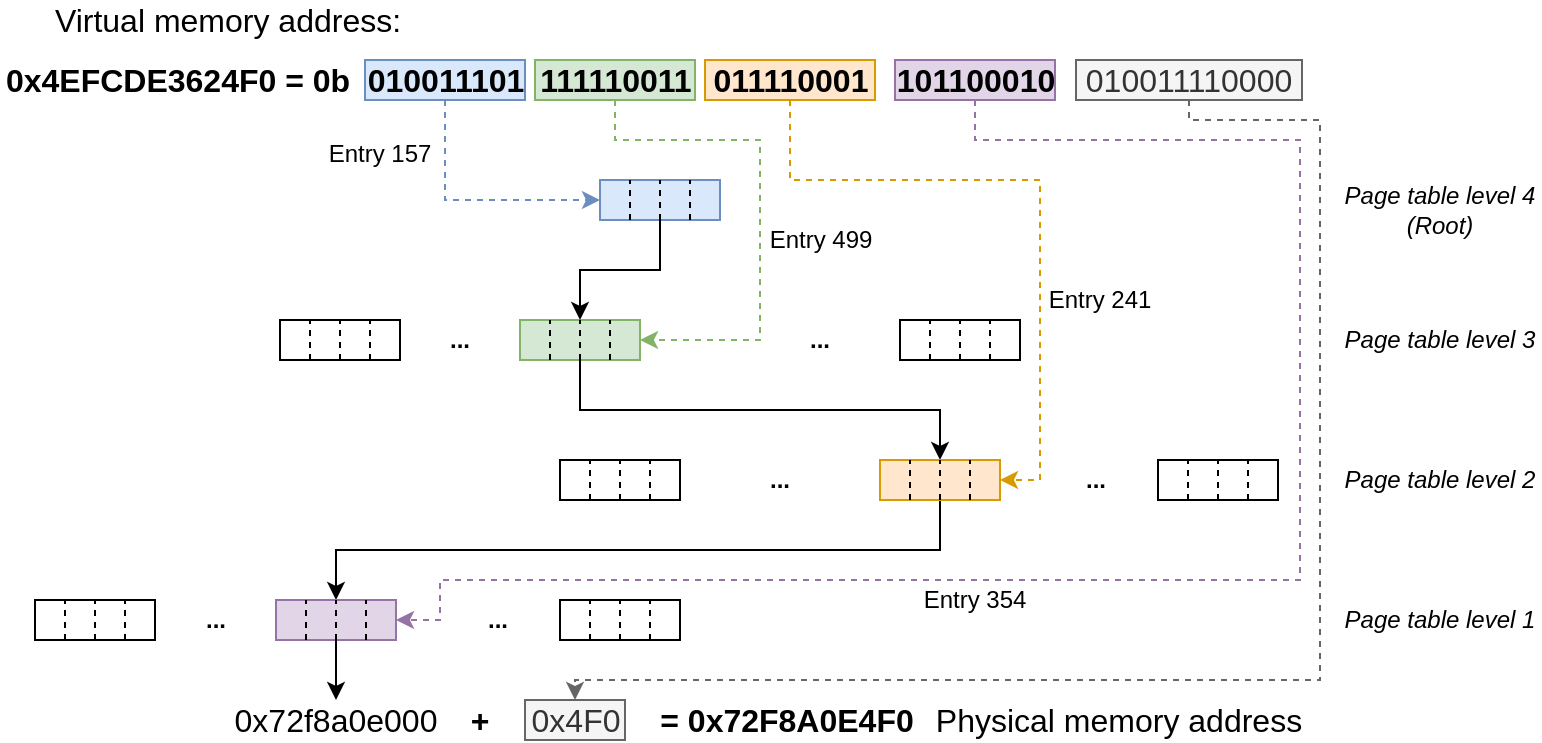 <mxfile version="10.5.9" type="device"><diagram id="s8Pf0qZAr0RRcgSef-hw" name="Page-1"><mxGraphModel dx="1078" dy="855" grid="1" gridSize="10" guides="1" tooltips="1" connect="1" arrows="1" fold="1" page="1" pageScale="1" pageWidth="827" pageHeight="1169" math="0" shadow="0"><root><mxCell id="0"/><mxCell id="1" parent="0"/><mxCell id="VoYvitfJafXfBV0O4sF7-11" value="" style="group;fillColor=#dae8fc;strokeColor=none;perimeterSpacing=2;" vertex="1" connectable="0" parent="1"><mxGeometry x="300" y="170" width="60" height="20" as="geometry"/></mxCell><mxCell id="VoYvitfJafXfBV0O4sF7-1" value="" style="rounded=0;whiteSpace=wrap;html=1;fillColor=#dae8fc;strokeColor=#6c8ebf;" vertex="1" parent="VoYvitfJafXfBV0O4sF7-11"><mxGeometry width="60" height="20" as="geometry"/></mxCell><mxCell id="VoYvitfJafXfBV0O4sF7-4" value="" style="endArrow=none;dashed=1;html=1;strokeColor=#000000;entryX=0.25;entryY=0;entryDx=0;entryDy=0;exitX=0.25;exitY=1;exitDx=0;exitDy=0;" edge="1" parent="VoYvitfJafXfBV0O4sF7-11" source="VoYvitfJafXfBV0O4sF7-1" target="VoYvitfJafXfBV0O4sF7-1"><mxGeometry width="50" height="50" relative="1" as="geometry"><mxPoint y="110" as="sourcePoint"/><mxPoint x="50" y="60" as="targetPoint"/></mxGeometry></mxCell><mxCell id="VoYvitfJafXfBV0O4sF7-5" value="" style="endArrow=none;dashed=1;html=1;strokeColor=#000000;entryX=0.5;entryY=0;entryDx=0;entryDy=0;exitX=0.5;exitY=1;exitDx=0;exitDy=0;" edge="1" parent="VoYvitfJafXfBV0O4sF7-11" source="VoYvitfJafXfBV0O4sF7-1" target="VoYvitfJafXfBV0O4sF7-1"><mxGeometry width="50" height="50" relative="1" as="geometry"><mxPoint x="30" y="20" as="sourcePoint"/><mxPoint x="25" y="10" as="targetPoint"/></mxGeometry></mxCell><mxCell id="VoYvitfJafXfBV0O4sF7-6" value="" style="endArrow=none;dashed=1;html=1;strokeColor=#000000;entryX=0.75;entryY=0;entryDx=0;entryDy=0;exitX=0.75;exitY=1;exitDx=0;exitDy=0;" edge="1" parent="VoYvitfJafXfBV0O4sF7-11" source="VoYvitfJafXfBV0O4sF7-1" target="VoYvitfJafXfBV0O4sF7-1"><mxGeometry width="50" height="50" relative="1" as="geometry"><mxPoint x="35" y="40" as="sourcePoint"/><mxPoint x="35" y="20" as="targetPoint"/></mxGeometry></mxCell><mxCell id="VoYvitfJafXfBV0O4sF7-12" value="" style="group" vertex="1" connectable="0" parent="1"><mxGeometry x="140" y="240" width="60" height="20" as="geometry"/></mxCell><mxCell id="VoYvitfJafXfBV0O4sF7-13" value="" style="rounded=0;whiteSpace=wrap;html=1;" vertex="1" parent="VoYvitfJafXfBV0O4sF7-12"><mxGeometry width="60" height="20" as="geometry"/></mxCell><mxCell id="VoYvitfJafXfBV0O4sF7-14" value="" style="endArrow=none;dashed=1;html=1;strokeColor=#000000;entryX=0.25;entryY=0;entryDx=0;entryDy=0;exitX=0.25;exitY=1;exitDx=0;exitDy=0;" edge="1" parent="VoYvitfJafXfBV0O4sF7-12" source="VoYvitfJafXfBV0O4sF7-13" target="VoYvitfJafXfBV0O4sF7-13"><mxGeometry width="50" height="50" relative="1" as="geometry"><mxPoint y="110" as="sourcePoint"/><mxPoint x="50" y="60" as="targetPoint"/></mxGeometry></mxCell><mxCell id="VoYvitfJafXfBV0O4sF7-15" value="" style="endArrow=none;dashed=1;html=1;strokeColor=#000000;entryX=0.5;entryY=0;entryDx=0;entryDy=0;exitX=0.5;exitY=1;exitDx=0;exitDy=0;" edge="1" parent="VoYvitfJafXfBV0O4sF7-12" source="VoYvitfJafXfBV0O4sF7-13" target="VoYvitfJafXfBV0O4sF7-13"><mxGeometry width="50" height="50" relative="1" as="geometry"><mxPoint x="30" y="20" as="sourcePoint"/><mxPoint x="25" y="10" as="targetPoint"/></mxGeometry></mxCell><mxCell id="VoYvitfJafXfBV0O4sF7-16" value="" style="endArrow=none;dashed=1;html=1;strokeColor=#000000;entryX=0.75;entryY=0;entryDx=0;entryDy=0;exitX=0.75;exitY=1;exitDx=0;exitDy=0;" edge="1" parent="VoYvitfJafXfBV0O4sF7-12" source="VoYvitfJafXfBV0O4sF7-13" target="VoYvitfJafXfBV0O4sF7-13"><mxGeometry width="50" height="50" relative="1" as="geometry"><mxPoint x="35" y="40" as="sourcePoint"/><mxPoint x="35" y="20" as="targetPoint"/></mxGeometry></mxCell><mxCell id="VoYvitfJafXfBV0O4sF7-17" value="" style="group;fillColor=#d5e8d4;strokeColor=#82b366;" vertex="1" connectable="0" parent="1"><mxGeometry x="260" y="240" width="60" height="20" as="geometry"/></mxCell><mxCell id="VoYvitfJafXfBV0O4sF7-18" value="" style="rounded=0;whiteSpace=wrap;html=1;fillColor=#d5e8d4;strokeColor=#82b366;" vertex="1" parent="VoYvitfJafXfBV0O4sF7-17"><mxGeometry width="60" height="20" as="geometry"/></mxCell><mxCell id="VoYvitfJafXfBV0O4sF7-19" value="" style="endArrow=none;dashed=1;html=1;strokeColor=#000000;entryX=0.25;entryY=0;entryDx=0;entryDy=0;exitX=0.25;exitY=1;exitDx=0;exitDy=0;" edge="1" parent="VoYvitfJafXfBV0O4sF7-17" source="VoYvitfJafXfBV0O4sF7-18" target="VoYvitfJafXfBV0O4sF7-18"><mxGeometry width="50" height="50" relative="1" as="geometry"><mxPoint y="110" as="sourcePoint"/><mxPoint x="50" y="60" as="targetPoint"/></mxGeometry></mxCell><mxCell id="VoYvitfJafXfBV0O4sF7-20" value="" style="endArrow=none;dashed=1;html=1;strokeColor=#000000;entryX=0.5;entryY=0;entryDx=0;entryDy=0;exitX=0.5;exitY=1;exitDx=0;exitDy=0;" edge="1" parent="VoYvitfJafXfBV0O4sF7-17" source="VoYvitfJafXfBV0O4sF7-18" target="VoYvitfJafXfBV0O4sF7-18"><mxGeometry width="50" height="50" relative="1" as="geometry"><mxPoint x="30" y="20" as="sourcePoint"/><mxPoint x="25" y="10" as="targetPoint"/></mxGeometry></mxCell><mxCell id="VoYvitfJafXfBV0O4sF7-21" value="" style="endArrow=none;dashed=1;html=1;strokeColor=#000000;entryX=0.75;entryY=0;entryDx=0;entryDy=0;exitX=0.75;exitY=1;exitDx=0;exitDy=0;" edge="1" parent="VoYvitfJafXfBV0O4sF7-17" source="VoYvitfJafXfBV0O4sF7-18" target="VoYvitfJafXfBV0O4sF7-18"><mxGeometry width="50" height="50" relative="1" as="geometry"><mxPoint x="35" y="40" as="sourcePoint"/><mxPoint x="35" y="20" as="targetPoint"/></mxGeometry></mxCell><mxCell id="VoYvitfJafXfBV0O4sF7-27" value="" style="group" vertex="1" connectable="0" parent="1"><mxGeometry x="450" y="240" width="60" height="20" as="geometry"/></mxCell><mxCell id="VoYvitfJafXfBV0O4sF7-28" value="" style="rounded=0;whiteSpace=wrap;html=1;" vertex="1" parent="VoYvitfJafXfBV0O4sF7-27"><mxGeometry width="60" height="20" as="geometry"/></mxCell><mxCell id="VoYvitfJafXfBV0O4sF7-29" value="" style="endArrow=none;dashed=1;html=1;strokeColor=#000000;entryX=0.25;entryY=0;entryDx=0;entryDy=0;exitX=0.25;exitY=1;exitDx=0;exitDy=0;" edge="1" parent="VoYvitfJafXfBV0O4sF7-27" source="VoYvitfJafXfBV0O4sF7-28" target="VoYvitfJafXfBV0O4sF7-28"><mxGeometry width="50" height="50" relative="1" as="geometry"><mxPoint y="110" as="sourcePoint"/><mxPoint x="50" y="60" as="targetPoint"/></mxGeometry></mxCell><mxCell id="VoYvitfJafXfBV0O4sF7-30" value="" style="endArrow=none;dashed=1;html=1;strokeColor=#000000;entryX=0.5;entryY=0;entryDx=0;entryDy=0;exitX=0.5;exitY=1;exitDx=0;exitDy=0;" edge="1" parent="VoYvitfJafXfBV0O4sF7-27" source="VoYvitfJafXfBV0O4sF7-28" target="VoYvitfJafXfBV0O4sF7-28"><mxGeometry width="50" height="50" relative="1" as="geometry"><mxPoint x="30" y="20" as="sourcePoint"/><mxPoint x="25" y="10" as="targetPoint"/></mxGeometry></mxCell><mxCell id="VoYvitfJafXfBV0O4sF7-31" value="" style="endArrow=none;dashed=1;html=1;strokeColor=#000000;entryX=0.75;entryY=0;entryDx=0;entryDy=0;exitX=0.75;exitY=1;exitDx=0;exitDy=0;" edge="1" parent="VoYvitfJafXfBV0O4sF7-27" source="VoYvitfJafXfBV0O4sF7-28" target="VoYvitfJafXfBV0O4sF7-28"><mxGeometry width="50" height="50" relative="1" as="geometry"><mxPoint x="35" y="40" as="sourcePoint"/><mxPoint x="35" y="20" as="targetPoint"/></mxGeometry></mxCell><mxCell id="VoYvitfJafXfBV0O4sF7-32" value="..." style="text;html=1;strokeColor=none;fillColor=none;align=center;verticalAlign=middle;whiteSpace=wrap;rounded=0;fontStyle=1" vertex="1" parent="1"><mxGeometry x="390" y="240" width="40" height="20" as="geometry"/></mxCell><mxCell id="VoYvitfJafXfBV0O4sF7-35" style="edgeStyle=orthogonalEdgeStyle;rounded=0;orthogonalLoop=1;jettySize=auto;html=1;exitX=0.5;exitY=1;exitDx=0;exitDy=0;entryX=0.5;entryY=0;entryDx=0;entryDy=0;strokeColor=#000000;" edge="1" parent="1" source="VoYvitfJafXfBV0O4sF7-1" target="VoYvitfJafXfBV0O4sF7-18"><mxGeometry relative="1" as="geometry"/></mxCell><mxCell id="VoYvitfJafXfBV0O4sF7-36" value="0x4EFCDE3624F0 = 0b" style="text;html=1;strokeColor=none;fillColor=none;align=center;verticalAlign=middle;whiteSpace=wrap;rounded=0;fontStyle=1;fontFamily=Helvetica;fontSize=16;" vertex="1" parent="1"><mxGeometry y="110" width="178" height="20" as="geometry"/></mxCell><mxCell id="VoYvitfJafXfBV0O4sF7-37" value="&lt;span&gt;010011101&lt;/span&gt;" style="text;html=1;strokeColor=#6c8ebf;fillColor=#dae8fc;align=center;verticalAlign=middle;whiteSpace=wrap;rounded=0;fontSize=16;fontStyle=1" vertex="1" parent="1"><mxGeometry x="182.5" y="110" width="80" height="20" as="geometry"/></mxCell><mxCell id="VoYvitfJafXfBV0O4sF7-135" style="edgeStyle=orthogonalEdgeStyle;rounded=0;orthogonalLoop=1;jettySize=auto;html=1;exitX=0.5;exitY=1;exitDx=0;exitDy=0;entryX=1;entryY=0.5;entryDx=0;entryDy=0;dashed=1;fontFamily=Helvetica;fontSize=12;fillColor=#d5e8d4;strokeColor=#82b366;" edge="1" parent="1" source="VoYvitfJafXfBV0O4sF7-38" target="VoYvitfJafXfBV0O4sF7-18"><mxGeometry relative="1" as="geometry"><Array as="points"><mxPoint x="308" y="150"/><mxPoint x="380" y="150"/><mxPoint x="380" y="250"/></Array></mxGeometry></mxCell><mxCell id="VoYvitfJafXfBV0O4sF7-38" value="&lt;span&gt;111110011&lt;/span&gt;" style="text;html=1;strokeColor=#82b366;fillColor=#d5e8d4;align=center;verticalAlign=middle;whiteSpace=wrap;rounded=0;fontFamily=Helvetica;fontSize=16;fontStyle=1" vertex="1" parent="1"><mxGeometry x="267.5" y="110" width="80" height="20" as="geometry"/></mxCell><mxCell id="VoYvitfJafXfBV0O4sF7-39" value="&lt;span&gt;011110001&lt;/span&gt;" style="text;html=1;strokeColor=#d79b00;fillColor=#ffe6cc;align=center;verticalAlign=middle;whiteSpace=wrap;rounded=0;fontFamily=Helvetica;fontSize=16;fontStyle=1" vertex="1" parent="1"><mxGeometry x="352.5" y="110" width="85" height="20" as="geometry"/></mxCell><mxCell id="VoYvitfJafXfBV0O4sF7-136" style="edgeStyle=orthogonalEdgeStyle;rounded=0;orthogonalLoop=1;jettySize=auto;html=1;exitX=0.5;exitY=1;exitDx=0;exitDy=0;entryX=1;entryY=0.5;entryDx=0;entryDy=0;dashed=1;strokeColor=#9673a6;fontFamily=Helvetica;fontSize=12;fillColor=#e1d5e7;" edge="1" parent="1" source="VoYvitfJafXfBV0O4sF7-40" target="VoYvitfJafXfBV0O4sF7-108"><mxGeometry relative="1" as="geometry"><Array as="points"><mxPoint x="488" y="150"/><mxPoint x="650" y="150"/><mxPoint x="650" y="370"/><mxPoint x="220" y="370"/><mxPoint x="220" y="390"/></Array></mxGeometry></mxCell><mxCell id="VoYvitfJafXfBV0O4sF7-40" value="&lt;span&gt;101100010&lt;/span&gt;" style="text;html=1;strokeColor=#9673a6;fillColor=#e1d5e7;align=center;verticalAlign=middle;whiteSpace=wrap;rounded=0;fontFamily=Helvetica;fontSize=16;fontStyle=1" vertex="1" parent="1"><mxGeometry x="447.5" y="110" width="80" height="20" as="geometry"/></mxCell><mxCell id="VoYvitfJafXfBV0O4sF7-142" style="edgeStyle=orthogonalEdgeStyle;rounded=0;orthogonalLoop=1;jettySize=auto;html=1;exitX=0.5;exitY=1;exitDx=0;exitDy=0;entryX=0.5;entryY=0;entryDx=0;entryDy=0;strokeColor=#666666;fontFamily=Helvetica;fontSize=16;dashed=1;fillColor=#f5f5f5;" edge="1" parent="1" source="VoYvitfJafXfBV0O4sF7-41" target="VoYvitfJafXfBV0O4sF7-141"><mxGeometry relative="1" as="geometry"><Array as="points"><mxPoint x="595" y="140"/><mxPoint x="660" y="140"/><mxPoint x="660" y="420"/><mxPoint x="288" y="420"/></Array></mxGeometry></mxCell><mxCell id="VoYvitfJafXfBV0O4sF7-41" value="&lt;span&gt;010011110000&lt;/span&gt;" style="text;html=1;strokeColor=#666666;fillColor=#f5f5f5;align=center;verticalAlign=middle;whiteSpace=wrap;rounded=0;fontFamily=Helvetica;fontSize=16;fontColor=#333333;" vertex="1" parent="1"><mxGeometry x="538" y="110" width="113" height="20" as="geometry"/></mxCell><mxCell id="VoYvitfJafXfBV0O4sF7-45" style="edgeStyle=orthogonalEdgeStyle;rounded=0;orthogonalLoop=1;jettySize=auto;html=1;exitX=0.5;exitY=1;exitDx=0;exitDy=0;entryX=0;entryY=0.5;entryDx=0;entryDy=0;strokeColor=#6c8ebf;fontFamily=Helvetica;fontSize=12;dashed=1;fillColor=#dae8fc;" edge="1" parent="1" source="VoYvitfJafXfBV0O4sF7-37" target="VoYvitfJafXfBV0O4sF7-1"><mxGeometry relative="1" as="geometry"><mxPoint x="223" y="151" as="sourcePoint"/><Array as="points"><mxPoint x="223" y="180"/></Array></mxGeometry></mxCell><mxCell id="VoYvitfJafXfBV0O4sF7-44" value="Entry 157" style="text;html=1;strokeColor=none;fillColor=none;align=center;verticalAlign=middle;whiteSpace=wrap;rounded=0;fontFamily=Helvetica;fontSize=12;" vertex="1" parent="1"><mxGeometry x="160" y="147" width="60" height="20" as="geometry"/></mxCell><mxCell id="VoYvitfJafXfBV0O4sF7-62" value="" style="group" vertex="1" connectable="0" parent="1"><mxGeometry x="280" y="310" width="60" height="20" as="geometry"/></mxCell><mxCell id="VoYvitfJafXfBV0O4sF7-56" value="" style="group" vertex="1" connectable="0" parent="VoYvitfJafXfBV0O4sF7-62"><mxGeometry width="60" height="20" as="geometry"/></mxCell><mxCell id="VoYvitfJafXfBV0O4sF7-57" value="" style="rounded=0;whiteSpace=wrap;html=1;" vertex="1" parent="VoYvitfJafXfBV0O4sF7-56"><mxGeometry width="60" height="20" as="geometry"/></mxCell><mxCell id="VoYvitfJafXfBV0O4sF7-58" value="" style="endArrow=none;dashed=1;html=1;strokeColor=#000000;entryX=0.25;entryY=0;entryDx=0;entryDy=0;exitX=0.25;exitY=1;exitDx=0;exitDy=0;" edge="1" parent="VoYvitfJafXfBV0O4sF7-56" source="VoYvitfJafXfBV0O4sF7-57" target="VoYvitfJafXfBV0O4sF7-57"><mxGeometry width="50" height="50" relative="1" as="geometry"><mxPoint y="110" as="sourcePoint"/><mxPoint x="50" y="60" as="targetPoint"/></mxGeometry></mxCell><mxCell id="VoYvitfJafXfBV0O4sF7-59" value="" style="endArrow=none;dashed=1;html=1;strokeColor=#000000;entryX=0.5;entryY=0;entryDx=0;entryDy=0;exitX=0.5;exitY=1;exitDx=0;exitDy=0;" edge="1" parent="VoYvitfJafXfBV0O4sF7-56" source="VoYvitfJafXfBV0O4sF7-57" target="VoYvitfJafXfBV0O4sF7-57"><mxGeometry width="50" height="50" relative="1" as="geometry"><mxPoint x="30" y="20" as="sourcePoint"/><mxPoint x="25" y="10" as="targetPoint"/></mxGeometry></mxCell><mxCell id="VoYvitfJafXfBV0O4sF7-60" value="" style="endArrow=none;dashed=1;html=1;strokeColor=#000000;entryX=0.75;entryY=0;entryDx=0;entryDy=0;exitX=0.75;exitY=1;exitDx=0;exitDy=0;" edge="1" parent="VoYvitfJafXfBV0O4sF7-56" source="VoYvitfJafXfBV0O4sF7-57" target="VoYvitfJafXfBV0O4sF7-57"><mxGeometry width="50" height="50" relative="1" as="geometry"><mxPoint x="35" y="40" as="sourcePoint"/><mxPoint x="35" y="20" as="targetPoint"/></mxGeometry></mxCell><mxCell id="VoYvitfJafXfBV0O4sF7-75" value="..." style="text;html=1;strokeColor=none;fillColor=none;align=center;verticalAlign=middle;whiteSpace=wrap;rounded=0;fontStyle=1" vertex="1" parent="1"><mxGeometry x="370" y="310" width="40" height="20" as="geometry"/></mxCell><mxCell id="VoYvitfJafXfBV0O4sF7-76" value="" style="group" vertex="1" connectable="0" parent="1"><mxGeometry x="579" y="310" width="60" height="20" as="geometry"/></mxCell><mxCell id="VoYvitfJafXfBV0O4sF7-77" value="" style="rounded=0;whiteSpace=wrap;html=1;" vertex="1" parent="VoYvitfJafXfBV0O4sF7-76"><mxGeometry width="60" height="20" as="geometry"/></mxCell><mxCell id="VoYvitfJafXfBV0O4sF7-78" value="" style="endArrow=none;dashed=1;html=1;strokeColor=#000000;entryX=0.25;entryY=0;entryDx=0;entryDy=0;exitX=0.25;exitY=1;exitDx=0;exitDy=0;" edge="1" parent="VoYvitfJafXfBV0O4sF7-76" source="VoYvitfJafXfBV0O4sF7-77" target="VoYvitfJafXfBV0O4sF7-77"><mxGeometry width="50" height="50" relative="1" as="geometry"><mxPoint y="110" as="sourcePoint"/><mxPoint x="50" y="60" as="targetPoint"/></mxGeometry></mxCell><mxCell id="VoYvitfJafXfBV0O4sF7-79" value="" style="endArrow=none;dashed=1;html=1;strokeColor=#000000;entryX=0.5;entryY=0;entryDx=0;entryDy=0;exitX=0.5;exitY=1;exitDx=0;exitDy=0;" edge="1" parent="VoYvitfJafXfBV0O4sF7-76" source="VoYvitfJafXfBV0O4sF7-77" target="VoYvitfJafXfBV0O4sF7-77"><mxGeometry width="50" height="50" relative="1" as="geometry"><mxPoint x="30" y="20" as="sourcePoint"/><mxPoint x="25" y="10" as="targetPoint"/></mxGeometry></mxCell><mxCell id="VoYvitfJafXfBV0O4sF7-80" value="" style="endArrow=none;dashed=1;html=1;strokeColor=#000000;entryX=0.75;entryY=0;entryDx=0;entryDy=0;exitX=0.75;exitY=1;exitDx=0;exitDy=0;" edge="1" parent="VoYvitfJafXfBV0O4sF7-76" source="VoYvitfJafXfBV0O4sF7-77" target="VoYvitfJafXfBV0O4sF7-77"><mxGeometry width="50" height="50" relative="1" as="geometry"><mxPoint x="35" y="40" as="sourcePoint"/><mxPoint x="35" y="20" as="targetPoint"/></mxGeometry></mxCell><mxCell id="VoYvitfJafXfBV0O4sF7-81" style="edgeStyle=orthogonalEdgeStyle;rounded=0;orthogonalLoop=1;jettySize=auto;html=1;exitX=0.5;exitY=1;exitDx=0;exitDy=0;entryX=0.5;entryY=0;entryDx=0;entryDy=0;strokeColor=#000000;fontFamily=Helvetica;fontSize=12;" edge="1" parent="1" source="VoYvitfJafXfBV0O4sF7-18" target="VoYvitfJafXfBV0O4sF7-71"><mxGeometry relative="1" as="geometry"/></mxCell><mxCell id="VoYvitfJafXfBV0O4sF7-84" value="..." style="text;html=1;strokeColor=none;fillColor=none;align=center;verticalAlign=middle;whiteSpace=wrap;rounded=0;fontStyle=1" vertex="1" parent="1"><mxGeometry x="210" y="240" width="40" height="20" as="geometry"/></mxCell><mxCell id="VoYvitfJafXfBV0O4sF7-87" value="Entry 499" style="text;html=1;strokeColor=none;fillColor=none;align=center;verticalAlign=middle;whiteSpace=wrap;rounded=0;fontFamily=Helvetica;fontSize=12;" vertex="1" parent="1"><mxGeometry x="382.5" y="190" width="55" height="20" as="geometry"/></mxCell><mxCell id="VoYvitfJafXfBV0O4sF7-88" style="edgeStyle=orthogonalEdgeStyle;rounded=0;orthogonalLoop=1;jettySize=auto;html=1;exitX=0.5;exitY=1;exitDx=0;exitDy=0;strokeColor=#000000;fontFamily=Helvetica;fontSize=12;entryX=0.5;entryY=0;entryDx=0;entryDy=0;" edge="1" parent="1" source="VoYvitfJafXfBV0O4sF7-71" target="VoYvitfJafXfBV0O4sF7-108"><mxGeometry relative="1" as="geometry"><mxPoint x="330" y="380" as="targetPoint"/></mxGeometry></mxCell><mxCell id="VoYvitfJafXfBV0O4sF7-90" value="Page table level 4&lt;br&gt;(Root)&lt;br&gt;" style="text;html=1;strokeColor=none;fillColor=none;align=center;verticalAlign=middle;whiteSpace=wrap;rounded=0;fontFamily=Helvetica;fontSize=12;fontStyle=2" vertex="1" parent="1"><mxGeometry x="670" y="170" width="100" height="30" as="geometry"/></mxCell><mxCell id="VoYvitfJafXfBV0O4sF7-91" value="Page table level 3" style="text;html=1;strokeColor=none;fillColor=none;align=center;verticalAlign=middle;whiteSpace=wrap;rounded=0;fontFamily=Helvetica;fontSize=12;fontStyle=2" vertex="1" parent="1"><mxGeometry x="670" y="240" width="100" height="20" as="geometry"/></mxCell><mxCell id="VoYvitfJafXfBV0O4sF7-92" value="Page table level 2" style="text;html=1;strokeColor=none;fillColor=none;align=center;verticalAlign=middle;whiteSpace=wrap;rounded=0;fontFamily=Helvetica;fontSize=12;fontStyle=2" vertex="1" parent="1"><mxGeometry x="670" y="310" width="100" height="20" as="geometry"/></mxCell><mxCell id="VoYvitfJafXfBV0O4sF7-94" style="edgeStyle=orthogonalEdgeStyle;rounded=0;orthogonalLoop=1;jettySize=auto;html=1;exitX=0.5;exitY=1;exitDx=0;exitDy=0;entryX=1;entryY=0.5;entryDx=0;entryDy=0;strokeColor=#d79b00;fontFamily=Helvetica;fontSize=12;dashed=1;fillColor=#ffe6cc;" edge="1" parent="1" source="VoYvitfJafXfBV0O4sF7-39" target="VoYvitfJafXfBV0O4sF7-71"><mxGeometry relative="1" as="geometry"><mxPoint x="395" y="151" as="sourcePoint"/><Array as="points"><mxPoint x="395" y="170"/><mxPoint x="520" y="170"/><mxPoint x="520" y="320"/></Array></mxGeometry></mxCell><mxCell id="VoYvitfJafXfBV0O4sF7-95" value="Entry 241" style="text;html=1;strokeColor=none;fillColor=none;align=center;verticalAlign=middle;whiteSpace=wrap;rounded=0;fontFamily=Helvetica;fontSize=12;" vertex="1" parent="1"><mxGeometry x="520" y="220" width="60" height="20" as="geometry"/></mxCell><mxCell id="VoYvitfJafXfBV0O4sF7-96" value="..." style="text;html=1;strokeColor=none;fillColor=none;align=center;verticalAlign=middle;whiteSpace=wrap;rounded=0;fontStyle=1" vertex="1" parent="1"><mxGeometry x="527.5" y="310" width="40" height="20" as="geometry"/></mxCell><mxCell id="VoYvitfJafXfBV0O4sF7-102" value="" style="group" vertex="1" connectable="0" parent="1"><mxGeometry x="17.5" y="380" width="60" height="20" as="geometry"/></mxCell><mxCell id="VoYvitfJafXfBV0O4sF7-103" value="" style="rounded=0;whiteSpace=wrap;html=1;" vertex="1" parent="VoYvitfJafXfBV0O4sF7-102"><mxGeometry width="60" height="20" as="geometry"/></mxCell><mxCell id="VoYvitfJafXfBV0O4sF7-104" value="" style="endArrow=none;dashed=1;html=1;strokeColor=#000000;entryX=0.25;entryY=0;entryDx=0;entryDy=0;exitX=0.25;exitY=1;exitDx=0;exitDy=0;" edge="1" parent="VoYvitfJafXfBV0O4sF7-102" source="VoYvitfJafXfBV0O4sF7-103" target="VoYvitfJafXfBV0O4sF7-103"><mxGeometry width="50" height="50" relative="1" as="geometry"><mxPoint y="110" as="sourcePoint"/><mxPoint x="50" y="60" as="targetPoint"/></mxGeometry></mxCell><mxCell id="VoYvitfJafXfBV0O4sF7-105" value="" style="endArrow=none;dashed=1;html=1;strokeColor=#000000;entryX=0.5;entryY=0;entryDx=0;entryDy=0;exitX=0.5;exitY=1;exitDx=0;exitDy=0;" edge="1" parent="VoYvitfJafXfBV0O4sF7-102" source="VoYvitfJafXfBV0O4sF7-103" target="VoYvitfJafXfBV0O4sF7-103"><mxGeometry width="50" height="50" relative="1" as="geometry"><mxPoint x="30" y="20" as="sourcePoint"/><mxPoint x="25" y="10" as="targetPoint"/></mxGeometry></mxCell><mxCell id="VoYvitfJafXfBV0O4sF7-106" value="" style="endArrow=none;dashed=1;html=1;strokeColor=#000000;entryX=0.75;entryY=0;entryDx=0;entryDy=0;exitX=0.75;exitY=1;exitDx=0;exitDy=0;" edge="1" parent="VoYvitfJafXfBV0O4sF7-102" source="VoYvitfJafXfBV0O4sF7-103" target="VoYvitfJafXfBV0O4sF7-103"><mxGeometry width="50" height="50" relative="1" as="geometry"><mxPoint x="35" y="40" as="sourcePoint"/><mxPoint x="35" y="20" as="targetPoint"/></mxGeometry></mxCell><mxCell id="VoYvitfJafXfBV0O4sF7-107" value="" style="group" vertex="1" connectable="0" parent="1"><mxGeometry x="138" y="380" width="60" height="20" as="geometry"/></mxCell><mxCell id="VoYvitfJafXfBV0O4sF7-108" value="" style="rounded=0;whiteSpace=wrap;html=1;fillColor=#e1d5e7;strokeColor=#9673a6;" vertex="1" parent="VoYvitfJafXfBV0O4sF7-107"><mxGeometry width="60" height="20" as="geometry"/></mxCell><mxCell id="VoYvitfJafXfBV0O4sF7-109" value="" style="endArrow=none;dashed=1;html=1;strokeColor=#000000;entryX=0.25;entryY=0;entryDx=0;entryDy=0;exitX=0.25;exitY=1;exitDx=0;exitDy=0;" edge="1" parent="VoYvitfJafXfBV0O4sF7-107" source="VoYvitfJafXfBV0O4sF7-108" target="VoYvitfJafXfBV0O4sF7-108"><mxGeometry width="50" height="50" relative="1" as="geometry"><mxPoint y="110" as="sourcePoint"/><mxPoint x="50" y="60" as="targetPoint"/></mxGeometry></mxCell><mxCell id="VoYvitfJafXfBV0O4sF7-110" value="" style="endArrow=none;dashed=1;html=1;strokeColor=#000000;entryX=0.5;entryY=0;entryDx=0;entryDy=0;exitX=0.5;exitY=1;exitDx=0;exitDy=0;" edge="1" parent="VoYvitfJafXfBV0O4sF7-107" source="VoYvitfJafXfBV0O4sF7-108" target="VoYvitfJafXfBV0O4sF7-108"><mxGeometry width="50" height="50" relative="1" as="geometry"><mxPoint x="30" y="20" as="sourcePoint"/><mxPoint x="25" y="10" as="targetPoint"/></mxGeometry></mxCell><mxCell id="VoYvitfJafXfBV0O4sF7-111" value="" style="endArrow=none;dashed=1;html=1;strokeColor=#000000;entryX=0.75;entryY=0;entryDx=0;entryDy=0;exitX=0.75;exitY=1;exitDx=0;exitDy=0;" edge="1" parent="VoYvitfJafXfBV0O4sF7-107" source="VoYvitfJafXfBV0O4sF7-108" target="VoYvitfJafXfBV0O4sF7-108"><mxGeometry width="50" height="50" relative="1" as="geometry"><mxPoint x="35" y="40" as="sourcePoint"/><mxPoint x="35" y="20" as="targetPoint"/></mxGeometry></mxCell><mxCell id="VoYvitfJafXfBV0O4sF7-112" value="..." style="text;html=1;strokeColor=none;fillColor=none;align=center;verticalAlign=middle;whiteSpace=wrap;rounded=0;fontStyle=1" vertex="1" parent="1"><mxGeometry x="229" y="380" width="40" height="20" as="geometry"/></mxCell><mxCell id="VoYvitfJafXfBV0O4sF7-113" value="" style="group" vertex="1" connectable="0" parent="1"><mxGeometry x="280" y="380" width="60" height="20" as="geometry"/></mxCell><mxCell id="VoYvitfJafXfBV0O4sF7-114" value="" style="group" vertex="1" connectable="0" parent="VoYvitfJafXfBV0O4sF7-113"><mxGeometry width="60" height="20" as="geometry"/></mxCell><mxCell id="VoYvitfJafXfBV0O4sF7-115" value="" style="rounded=0;whiteSpace=wrap;html=1;" vertex="1" parent="VoYvitfJafXfBV0O4sF7-114"><mxGeometry width="60" height="20" as="geometry"/></mxCell><mxCell id="VoYvitfJafXfBV0O4sF7-116" value="" style="endArrow=none;dashed=1;html=1;strokeColor=#000000;entryX=0.25;entryY=0;entryDx=0;entryDy=0;exitX=0.25;exitY=1;exitDx=0;exitDy=0;" edge="1" parent="VoYvitfJafXfBV0O4sF7-114" source="VoYvitfJafXfBV0O4sF7-115" target="VoYvitfJafXfBV0O4sF7-115"><mxGeometry width="50" height="50" relative="1" as="geometry"><mxPoint y="110" as="sourcePoint"/><mxPoint x="50" y="60" as="targetPoint"/></mxGeometry></mxCell><mxCell id="VoYvitfJafXfBV0O4sF7-117" value="" style="endArrow=none;dashed=1;html=1;strokeColor=#000000;entryX=0.5;entryY=0;entryDx=0;entryDy=0;exitX=0.5;exitY=1;exitDx=0;exitDy=0;" edge="1" parent="VoYvitfJafXfBV0O4sF7-114" source="VoYvitfJafXfBV0O4sF7-115" target="VoYvitfJafXfBV0O4sF7-115"><mxGeometry width="50" height="50" relative="1" as="geometry"><mxPoint x="30" y="20" as="sourcePoint"/><mxPoint x="25" y="10" as="targetPoint"/></mxGeometry></mxCell><mxCell id="VoYvitfJafXfBV0O4sF7-118" value="" style="endArrow=none;dashed=1;html=1;strokeColor=#000000;entryX=0.75;entryY=0;entryDx=0;entryDy=0;exitX=0.75;exitY=1;exitDx=0;exitDy=0;" edge="1" parent="VoYvitfJafXfBV0O4sF7-114" source="VoYvitfJafXfBV0O4sF7-115" target="VoYvitfJafXfBV0O4sF7-115"><mxGeometry width="50" height="50" relative="1" as="geometry"><mxPoint x="35" y="40" as="sourcePoint"/><mxPoint x="35" y="20" as="targetPoint"/></mxGeometry></mxCell><mxCell id="VoYvitfJafXfBV0O4sF7-132" value="Page table level 1" style="text;html=1;strokeColor=none;fillColor=none;align=center;verticalAlign=middle;whiteSpace=wrap;rounded=0;fontFamily=Helvetica;fontSize=12;fontStyle=2" vertex="1" parent="1"><mxGeometry x="670" y="380" width="100" height="20" as="geometry"/></mxCell><mxCell id="VoYvitfJafXfBV0O4sF7-134" value="..." style="text;html=1;strokeColor=none;fillColor=none;align=center;verticalAlign=middle;whiteSpace=wrap;rounded=0;fontStyle=1" vertex="1" parent="1"><mxGeometry x="88" y="380" width="40" height="20" as="geometry"/></mxCell><mxCell id="VoYvitfJafXfBV0O4sF7-70" value="" style="group;fillColor=#ffe6cc;strokeColor=#d79b00;" vertex="1" connectable="0" parent="1"><mxGeometry x="440" y="310" width="60" height="20" as="geometry"/></mxCell><mxCell id="VoYvitfJafXfBV0O4sF7-71" value="" style="rounded=0;whiteSpace=wrap;html=1;fillColor=#ffe6cc;strokeColor=#d79b00;" vertex="1" parent="VoYvitfJafXfBV0O4sF7-70"><mxGeometry width="60" height="20" as="geometry"/></mxCell><mxCell id="VoYvitfJafXfBV0O4sF7-72" value="" style="endArrow=none;dashed=1;html=1;strokeColor=#000000;entryX=0.25;entryY=0;entryDx=0;entryDy=0;exitX=0.25;exitY=1;exitDx=0;exitDy=0;" edge="1" parent="VoYvitfJafXfBV0O4sF7-70" source="VoYvitfJafXfBV0O4sF7-71" target="VoYvitfJafXfBV0O4sF7-71"><mxGeometry width="50" height="50" relative="1" as="geometry"><mxPoint y="110" as="sourcePoint"/><mxPoint x="50" y="60" as="targetPoint"/></mxGeometry></mxCell><mxCell id="VoYvitfJafXfBV0O4sF7-73" value="" style="endArrow=none;dashed=1;html=1;strokeColor=#000000;entryX=0.5;entryY=0;entryDx=0;entryDy=0;exitX=0.5;exitY=1;exitDx=0;exitDy=0;" edge="1" parent="VoYvitfJafXfBV0O4sF7-70" source="VoYvitfJafXfBV0O4sF7-71" target="VoYvitfJafXfBV0O4sF7-71"><mxGeometry width="50" height="50" relative="1" as="geometry"><mxPoint x="30" y="20" as="sourcePoint"/><mxPoint x="25" y="10" as="targetPoint"/></mxGeometry></mxCell><mxCell id="VoYvitfJafXfBV0O4sF7-74" value="" style="endArrow=none;dashed=1;html=1;strokeColor=#000000;entryX=0.75;entryY=0;entryDx=0;entryDy=0;exitX=0.75;exitY=1;exitDx=0;exitDy=0;" edge="1" parent="VoYvitfJafXfBV0O4sF7-70" source="VoYvitfJafXfBV0O4sF7-71" target="VoYvitfJafXfBV0O4sF7-71"><mxGeometry width="50" height="50" relative="1" as="geometry"><mxPoint x="35" y="40" as="sourcePoint"/><mxPoint x="35" y="20" as="targetPoint"/></mxGeometry></mxCell><mxCell id="VoYvitfJafXfBV0O4sF7-137" value="Entry 354" style="text;html=1;strokeColor=none;fillColor=none;align=center;verticalAlign=middle;whiteSpace=wrap;rounded=0;fontFamily=Helvetica;fontSize=12;" vertex="1" parent="1"><mxGeometry x="455" y="370" width="65" height="20" as="geometry"/></mxCell><mxCell id="VoYvitfJafXfBV0O4sF7-138" value="0x72f8a0e000" style="text;html=1;strokeColor=none;fillColor=none;align=center;verticalAlign=middle;whiteSpace=wrap;rounded=0;fontFamily=Helvetica;fontSize=16;" vertex="1" parent="1"><mxGeometry x="113" y="430" width="110" height="20" as="geometry"/></mxCell><mxCell id="VoYvitfJafXfBV0O4sF7-139" style="edgeStyle=orthogonalEdgeStyle;rounded=0;orthogonalLoop=1;jettySize=auto;html=1;exitX=0.5;exitY=1;exitDx=0;exitDy=0;entryX=0.5;entryY=0;entryDx=0;entryDy=0;strokeColor=#000000;fontFamily=Helvetica;fontSize=16;" edge="1" parent="1" source="VoYvitfJafXfBV0O4sF7-108" target="VoYvitfJafXfBV0O4sF7-138"><mxGeometry relative="1" as="geometry"/></mxCell><mxCell id="VoYvitfJafXfBV0O4sF7-140" value="+" style="text;html=1;strokeColor=none;fillColor=none;align=center;verticalAlign=middle;whiteSpace=wrap;rounded=0;dashed=1;dashPattern=1 4;fontFamily=Helvetica;fontSize=16;fontStyle=1" vertex="1" parent="1"><mxGeometry x="230" y="430" width="20" height="20" as="geometry"/></mxCell><mxCell id="VoYvitfJafXfBV0O4sF7-141" value="0x4F0" style="text;html=1;strokeColor=#666666;fillColor=#f5f5f5;align=center;verticalAlign=middle;whiteSpace=wrap;rounded=0;fontFamily=Helvetica;fontSize=16;fontColor=#333333;" vertex="1" parent="1"><mxGeometry x="262.5" y="430" width="50" height="20" as="geometry"/></mxCell><mxCell id="VoYvitfJafXfBV0O4sF7-143" value="= 0x72F8A0E4F0" style="text;html=1;strokeColor=none;fillColor=none;align=center;verticalAlign=middle;whiteSpace=wrap;rounded=0;fontFamily=Helvetica;fontSize=16;fontStyle=1" vertex="1" parent="1"><mxGeometry x="325" y="430" width="137" height="20" as="geometry"/></mxCell><mxCell id="VoYvitfJafXfBV0O4sF7-144" value="Virtual memory address:" style="text;html=1;strokeColor=none;fillColor=none;align=center;verticalAlign=middle;whiteSpace=wrap;rounded=0;fontFamily=Helvetica;fontSize=16;" vertex="1" parent="1"><mxGeometry x="18" y="80" width="192" height="20" as="geometry"/></mxCell><mxCell id="VoYvitfJafXfBV0O4sF7-145" value="Physical memory address" style="text;html=1;strokeColor=none;fillColor=none;align=center;verticalAlign=middle;whiteSpace=wrap;rounded=0;fontFamily=Helvetica;fontSize=16;" vertex="1" parent="1"><mxGeometry x="462" y="430" width="195" height="20" as="geometry"/></mxCell></root></mxGraphModel></diagram></mxfile>